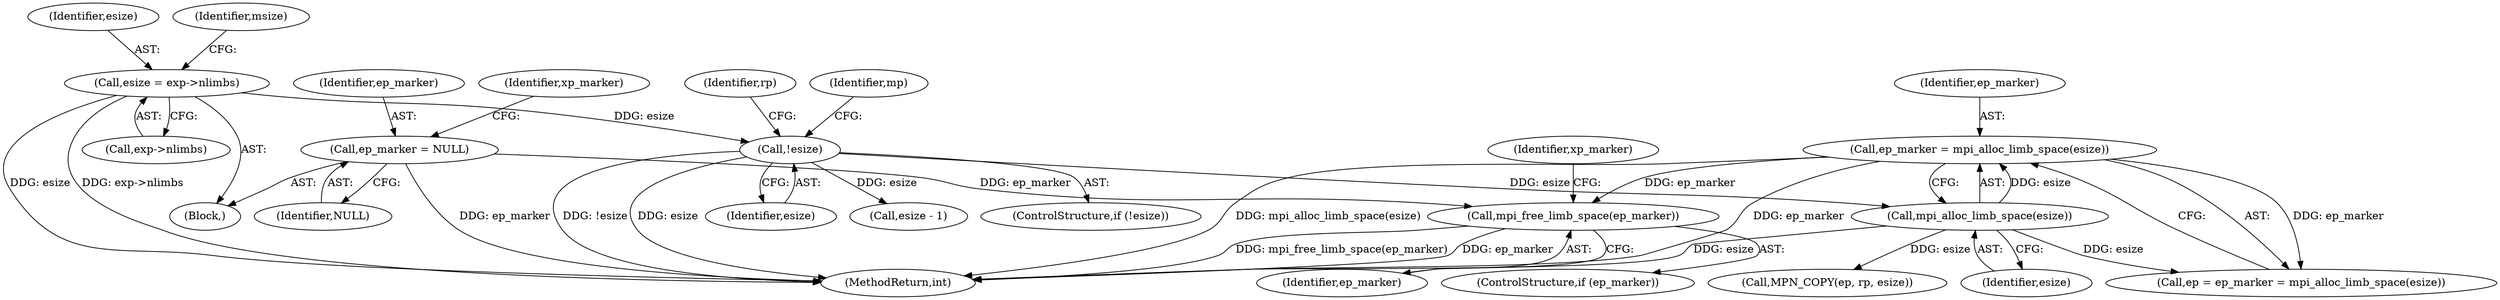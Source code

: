 digraph "0_linux_f5527fffff3f002b0a6b376163613b82f69de073@API" {
"1000853" [label="(Call,mpi_free_limb_space(ep_marker))"];
"1000427" [label="(Call,ep_marker = mpi_alloc_limb_space(esize))"];
"1000429" [label="(Call,mpi_alloc_limb_space(esize))"];
"1000215" [label="(Call,!esize)"];
"1000173" [label="(Call,esize = exp->nlimbs)"];
"1000134" [label="(Call,ep_marker = NULL)"];
"1000510" [label="(Call,esize - 1)"];
"1000429" [label="(Call,mpi_alloc_limb_space(esize))"];
"1000175" [label="(Call,exp->nlimbs)"];
"1000425" [label="(Call,ep = ep_marker = mpi_alloc_limb_space(esize))"];
"1000854" [label="(Identifier,ep_marker)"];
"1000427" [label="(Call,ep_marker = mpi_alloc_limb_space(esize))"];
"1000139" [label="(Identifier,xp_marker)"];
"1000435" [label="(Call,MPN_COPY(ep, rp, esize))"];
"1000136" [label="(Identifier,NULL)"];
"1000135" [label="(Identifier,ep_marker)"];
"1000853" [label="(Call,mpi_free_limb_space(ep_marker))"];
"1000173" [label="(Call,esize = exp->nlimbs)"];
"1000856" [label="(Identifier,xp_marker)"];
"1000174" [label="(Identifier,esize)"];
"1000220" [label="(Identifier,rp)"];
"1000248" [label="(Identifier,mp)"];
"1000214" [label="(ControlStructure,if (!esize))"];
"1000865" [label="(MethodReturn,int)"];
"1000215" [label="(Call,!esize)"];
"1000851" [label="(ControlStructure,if (ep_marker))"];
"1000430" [label="(Identifier,esize)"];
"1000124" [label="(Block,)"];
"1000179" [label="(Identifier,msize)"];
"1000134" [label="(Call,ep_marker = NULL)"];
"1000216" [label="(Identifier,esize)"];
"1000428" [label="(Identifier,ep_marker)"];
"1000853" -> "1000851"  [label="AST: "];
"1000853" -> "1000854"  [label="CFG: "];
"1000854" -> "1000853"  [label="AST: "];
"1000856" -> "1000853"  [label="CFG: "];
"1000853" -> "1000865"  [label="DDG: mpi_free_limb_space(ep_marker)"];
"1000853" -> "1000865"  [label="DDG: ep_marker"];
"1000427" -> "1000853"  [label="DDG: ep_marker"];
"1000134" -> "1000853"  [label="DDG: ep_marker"];
"1000427" -> "1000425"  [label="AST: "];
"1000427" -> "1000429"  [label="CFG: "];
"1000428" -> "1000427"  [label="AST: "];
"1000429" -> "1000427"  [label="AST: "];
"1000425" -> "1000427"  [label="CFG: "];
"1000427" -> "1000865"  [label="DDG: ep_marker"];
"1000427" -> "1000865"  [label="DDG: mpi_alloc_limb_space(esize)"];
"1000427" -> "1000425"  [label="DDG: ep_marker"];
"1000429" -> "1000427"  [label="DDG: esize"];
"1000429" -> "1000430"  [label="CFG: "];
"1000430" -> "1000429"  [label="AST: "];
"1000429" -> "1000865"  [label="DDG: esize"];
"1000429" -> "1000425"  [label="DDG: esize"];
"1000215" -> "1000429"  [label="DDG: esize"];
"1000429" -> "1000435"  [label="DDG: esize"];
"1000215" -> "1000214"  [label="AST: "];
"1000215" -> "1000216"  [label="CFG: "];
"1000216" -> "1000215"  [label="AST: "];
"1000220" -> "1000215"  [label="CFG: "];
"1000248" -> "1000215"  [label="CFG: "];
"1000215" -> "1000865"  [label="DDG: esize"];
"1000215" -> "1000865"  [label="DDG: !esize"];
"1000173" -> "1000215"  [label="DDG: esize"];
"1000215" -> "1000510"  [label="DDG: esize"];
"1000173" -> "1000124"  [label="AST: "];
"1000173" -> "1000175"  [label="CFG: "];
"1000174" -> "1000173"  [label="AST: "];
"1000175" -> "1000173"  [label="AST: "];
"1000179" -> "1000173"  [label="CFG: "];
"1000173" -> "1000865"  [label="DDG: exp->nlimbs"];
"1000173" -> "1000865"  [label="DDG: esize"];
"1000134" -> "1000124"  [label="AST: "];
"1000134" -> "1000136"  [label="CFG: "];
"1000135" -> "1000134"  [label="AST: "];
"1000136" -> "1000134"  [label="AST: "];
"1000139" -> "1000134"  [label="CFG: "];
"1000134" -> "1000865"  [label="DDG: ep_marker"];
}
